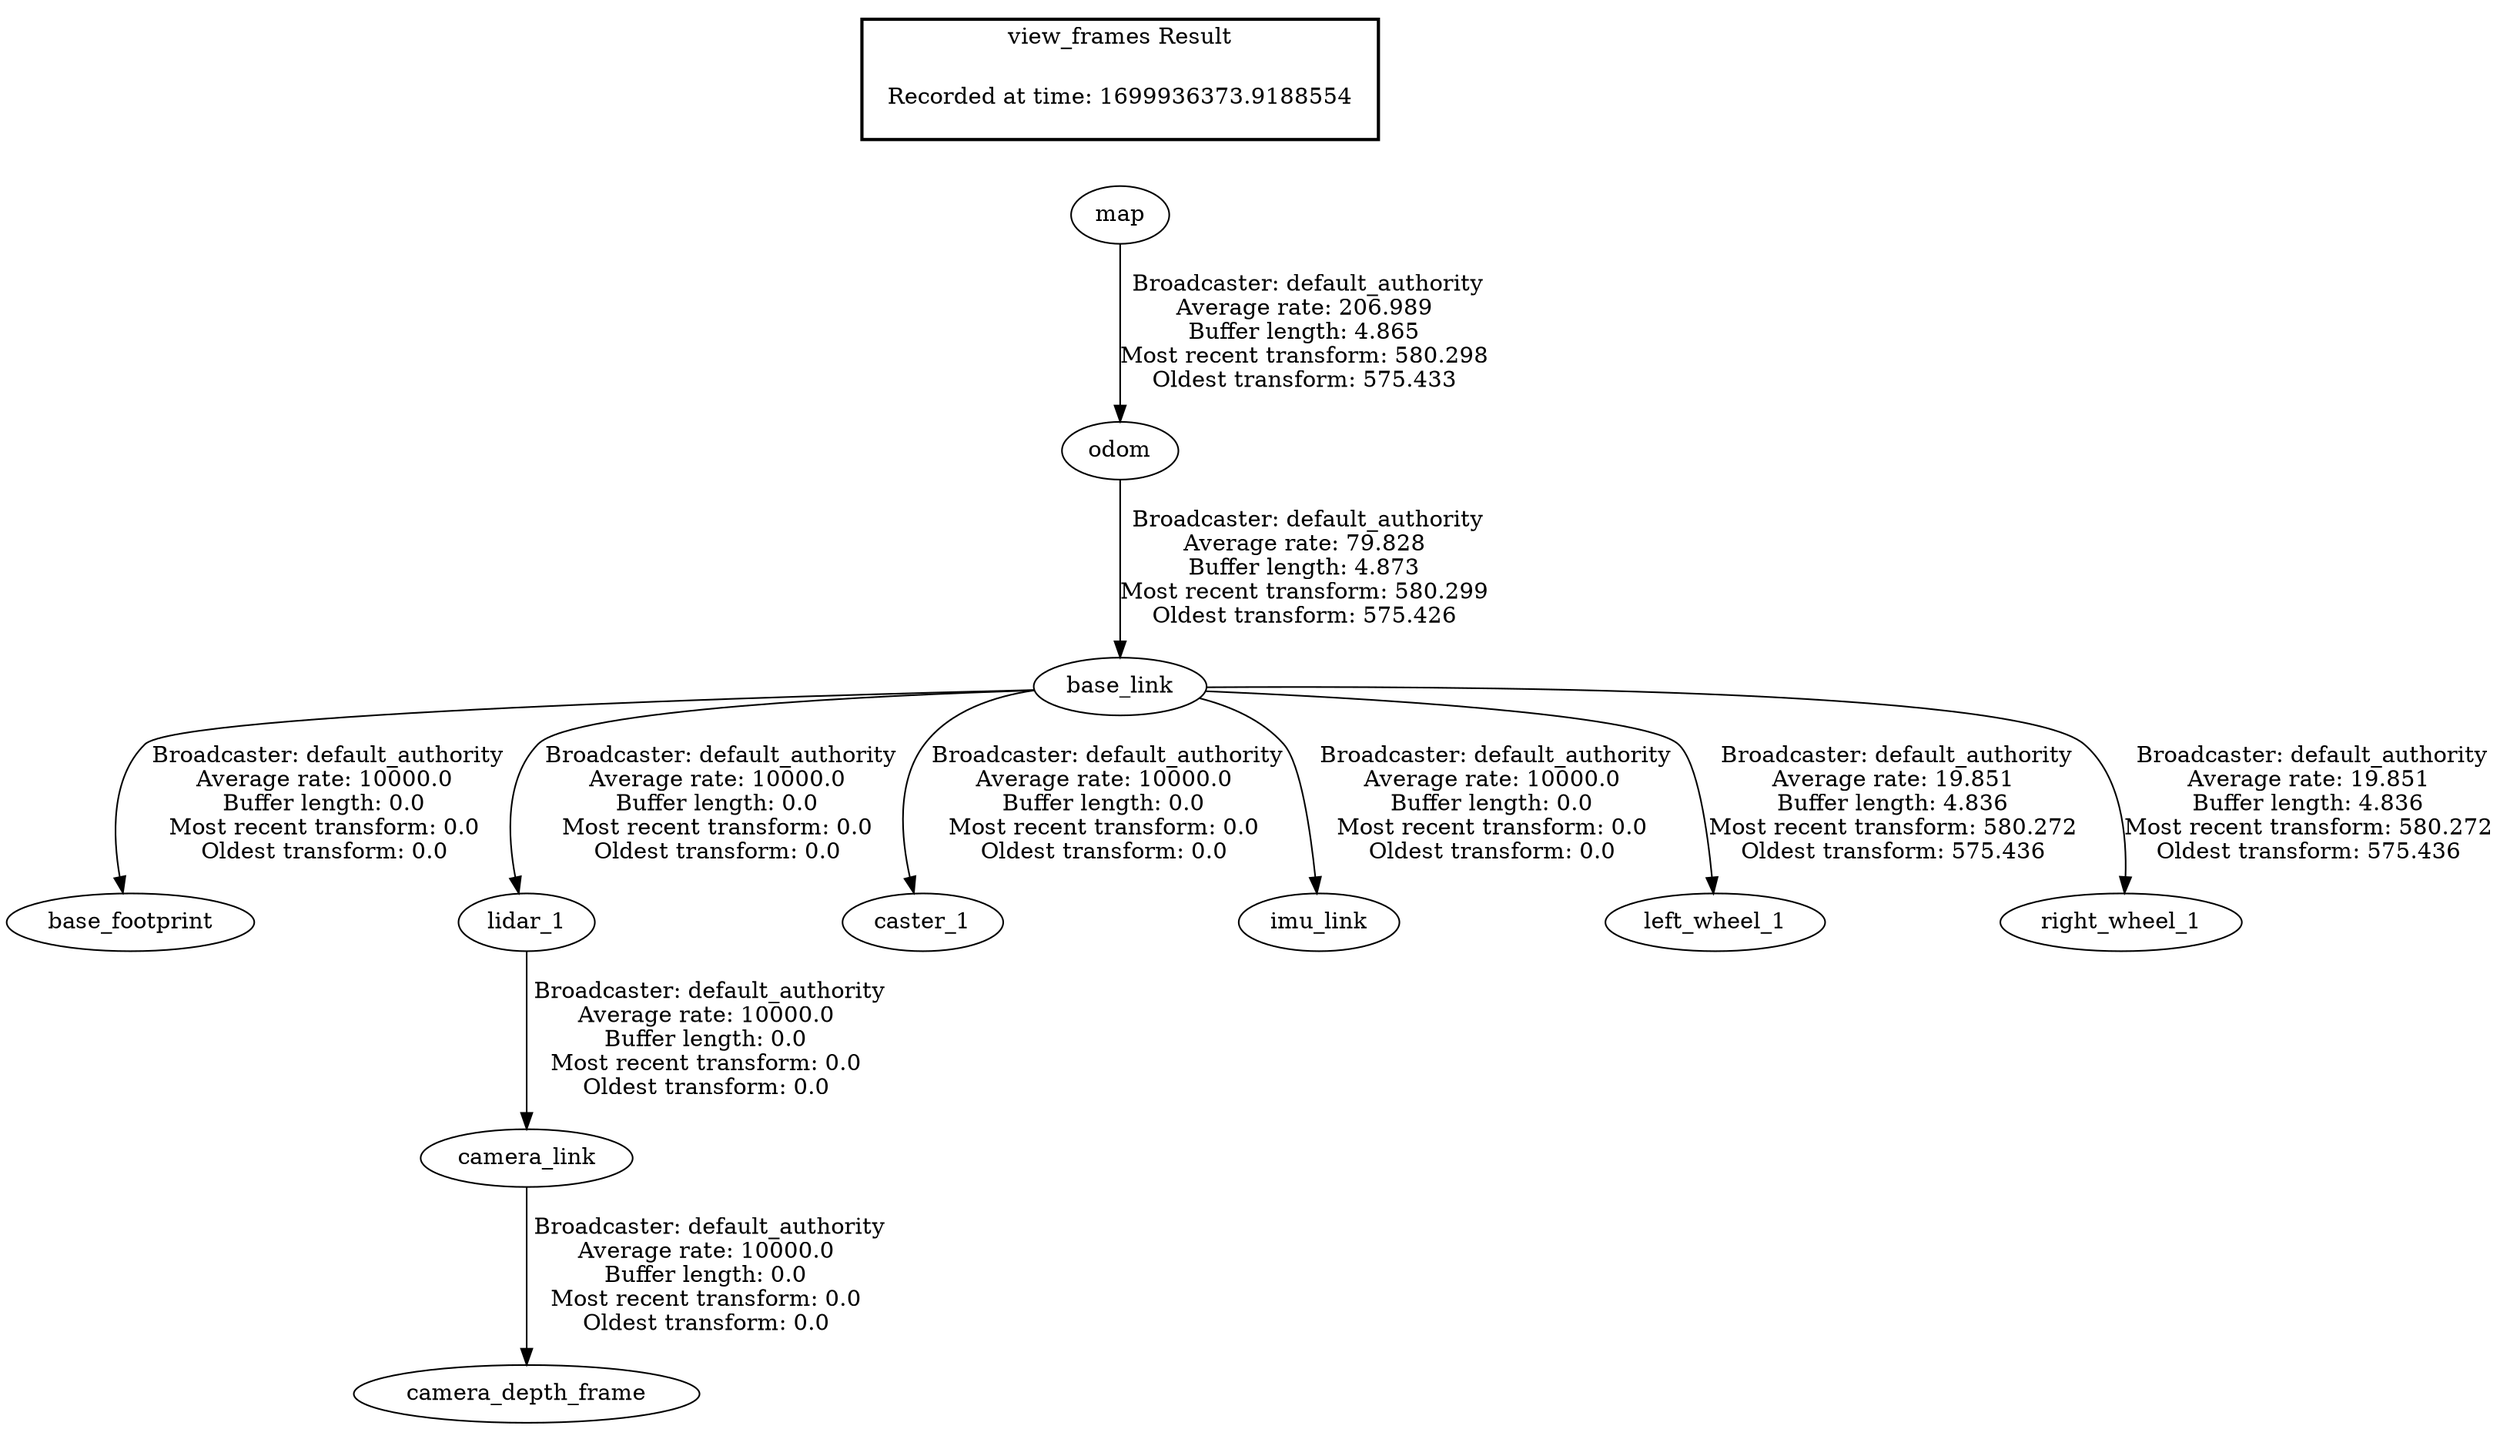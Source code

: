 digraph G {
"map" -> "odom"[label=" Broadcaster: default_authority\nAverage rate: 206.989\nBuffer length: 4.865\nMost recent transform: 580.298\nOldest transform: 575.433\n"];
"base_link" -> "base_footprint"[label=" Broadcaster: default_authority\nAverage rate: 10000.0\nBuffer length: 0.0\nMost recent transform: 0.0\nOldest transform: 0.0\n"];
"odom" -> "base_link"[label=" Broadcaster: default_authority\nAverage rate: 79.828\nBuffer length: 4.873\nMost recent transform: 580.299\nOldest transform: 575.426\n"];
"camera_link" -> "camera_depth_frame"[label=" Broadcaster: default_authority\nAverage rate: 10000.0\nBuffer length: 0.0\nMost recent transform: 0.0\nOldest transform: 0.0\n"];
"lidar_1" -> "camera_link"[label=" Broadcaster: default_authority\nAverage rate: 10000.0\nBuffer length: 0.0\nMost recent transform: 0.0\nOldest transform: 0.0\n"];
"base_link" -> "lidar_1"[label=" Broadcaster: default_authority\nAverage rate: 10000.0\nBuffer length: 0.0\nMost recent transform: 0.0\nOldest transform: 0.0\n"];
"base_link" -> "caster_1"[label=" Broadcaster: default_authority\nAverage rate: 10000.0\nBuffer length: 0.0\nMost recent transform: 0.0\nOldest transform: 0.0\n"];
"base_link" -> "imu_link"[label=" Broadcaster: default_authority\nAverage rate: 10000.0\nBuffer length: 0.0\nMost recent transform: 0.0\nOldest transform: 0.0\n"];
"base_link" -> "left_wheel_1"[label=" Broadcaster: default_authority\nAverage rate: 19.851\nBuffer length: 4.836\nMost recent transform: 580.272\nOldest transform: 575.436\n"];
"base_link" -> "right_wheel_1"[label=" Broadcaster: default_authority\nAverage rate: 19.851\nBuffer length: 4.836\nMost recent transform: 580.272\nOldest transform: 575.436\n"];
edge [style=invis];
 subgraph cluster_legend { style=bold; color=black; label ="view_frames Result";
"Recorded at time: 1699936373.9188554"[ shape=plaintext ] ;
}->"map";
}